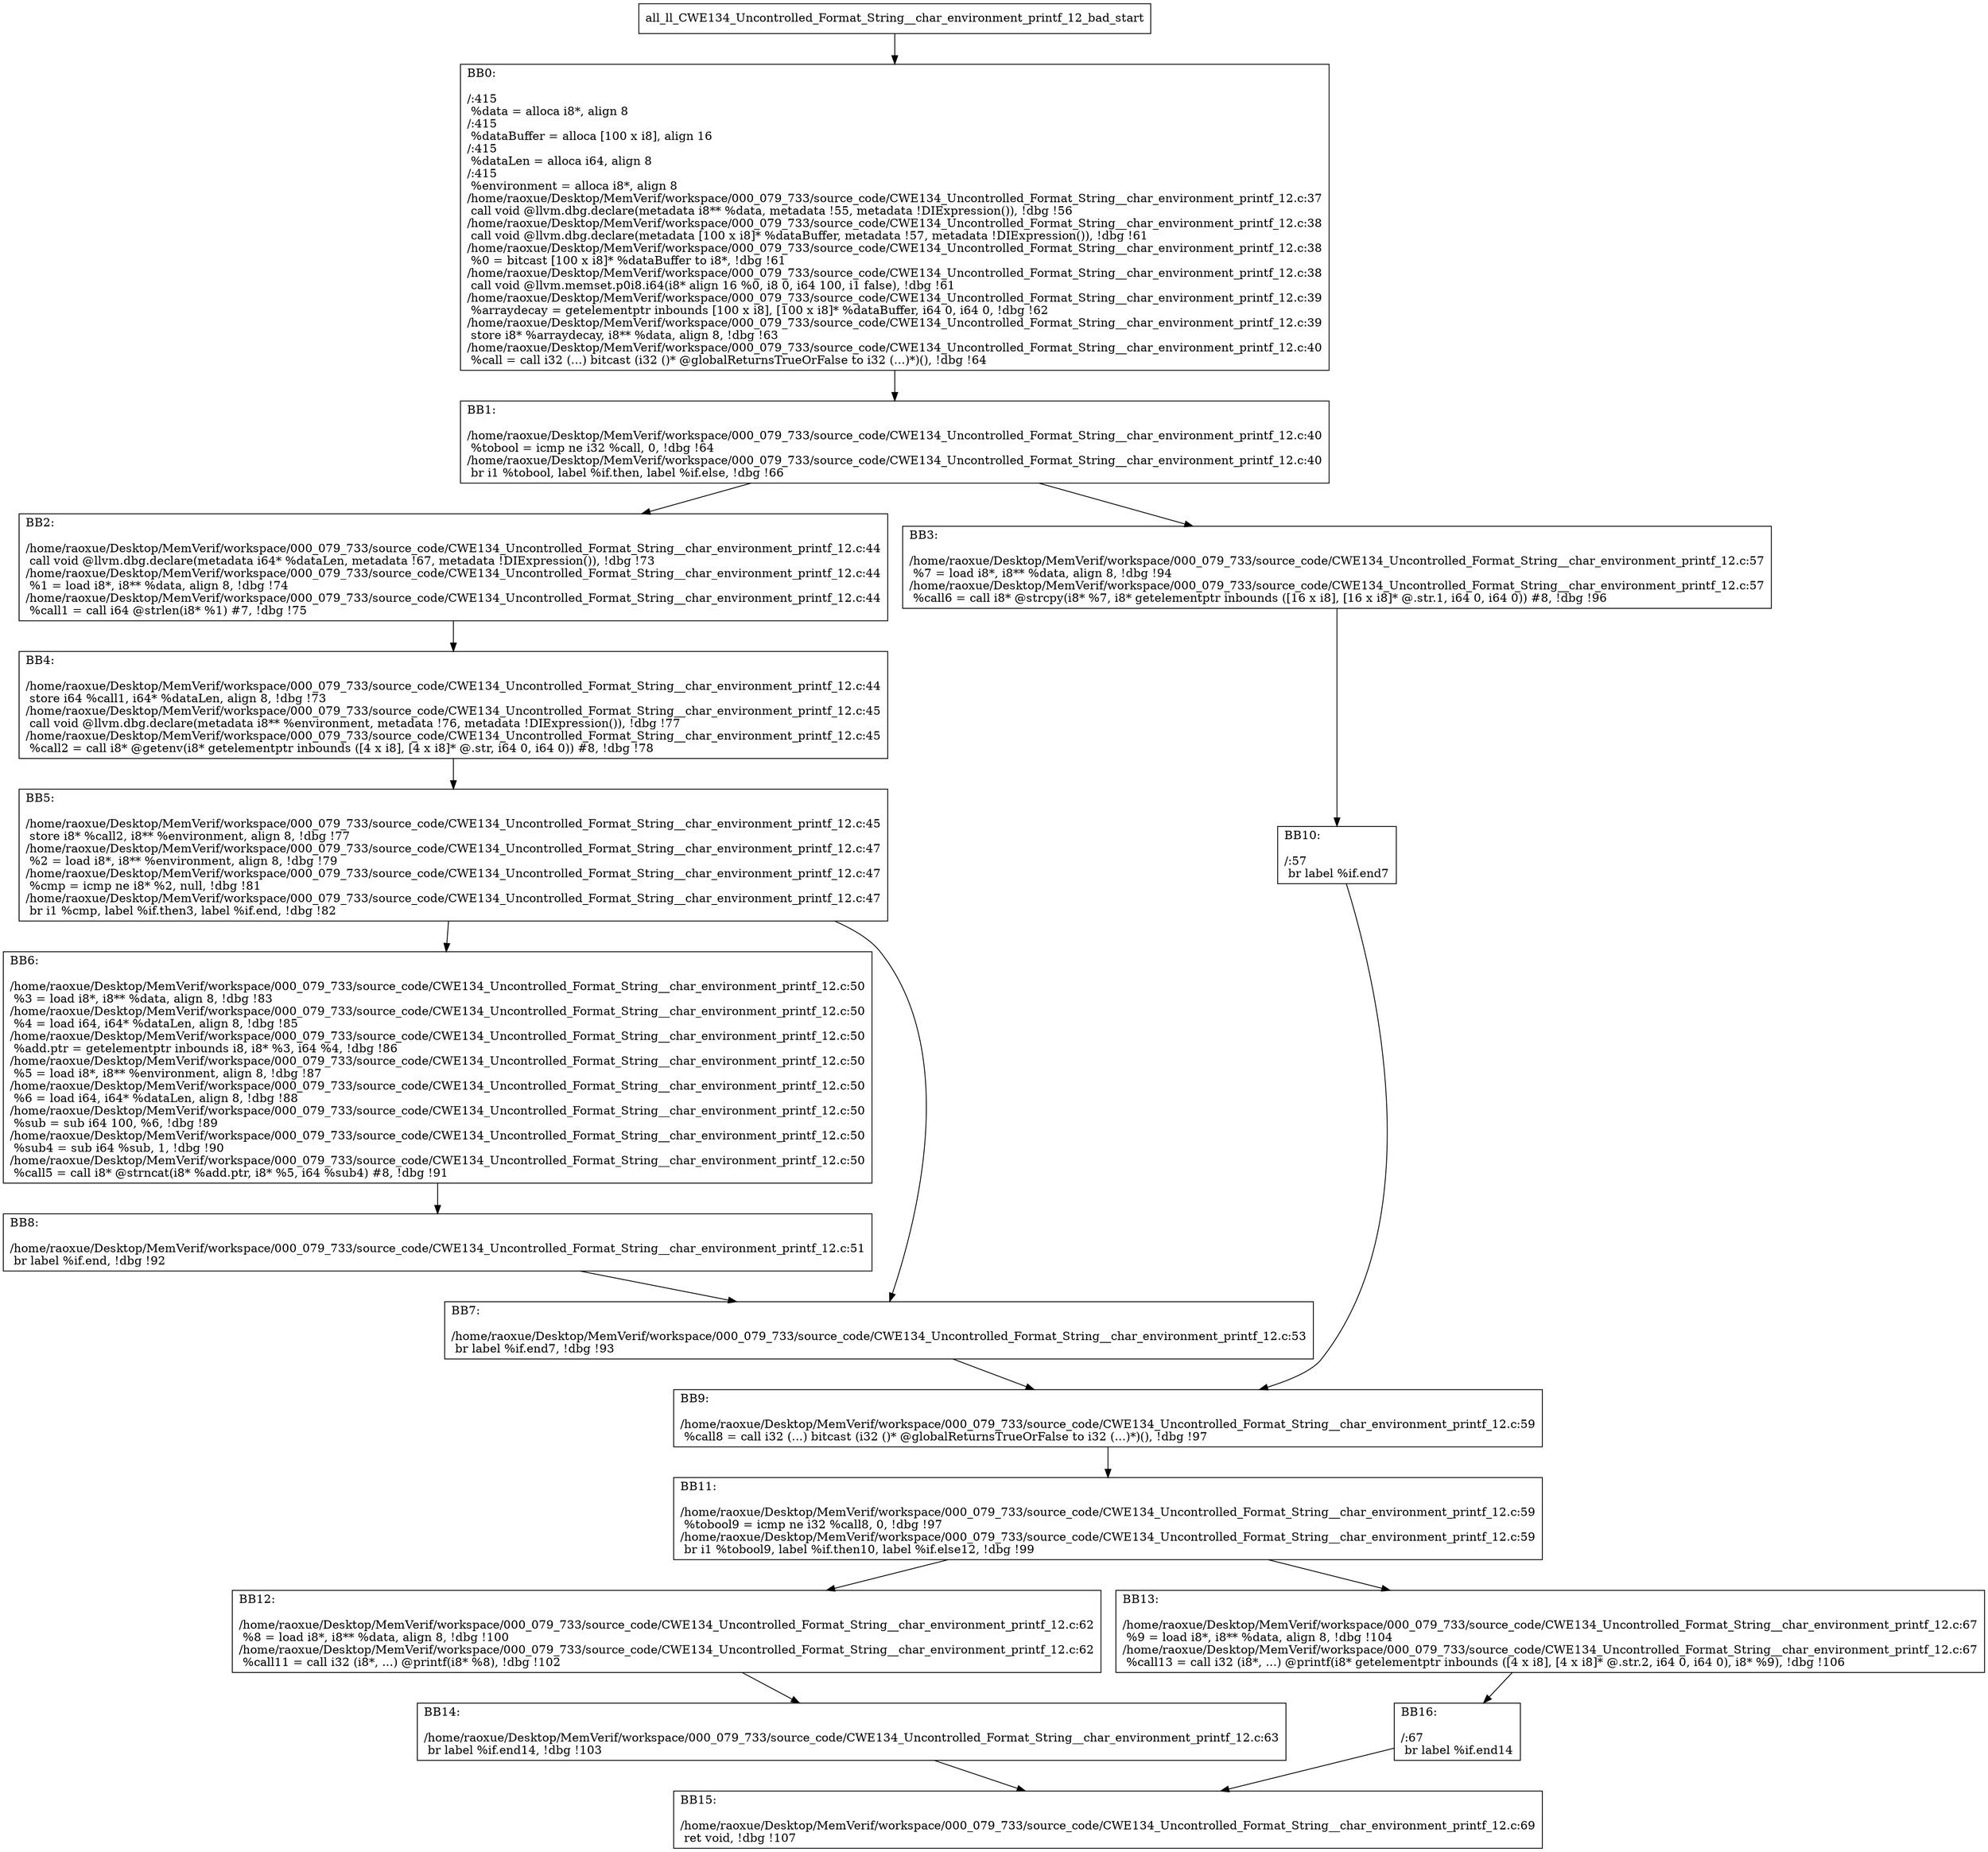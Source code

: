 digraph "CFG for'all_ll_CWE134_Uncontrolled_Format_String__char_environment_printf_12_bad' function" {
	BBall_ll_CWE134_Uncontrolled_Format_String__char_environment_printf_12_bad_start[shape=record,label="{all_ll_CWE134_Uncontrolled_Format_String__char_environment_printf_12_bad_start}"];
	BBall_ll_CWE134_Uncontrolled_Format_String__char_environment_printf_12_bad_start-> all_ll_CWE134_Uncontrolled_Format_String__char_environment_printf_12_badBB0;
	all_ll_CWE134_Uncontrolled_Format_String__char_environment_printf_12_badBB0 [shape=record, label="{BB0:\l\l/:415\l
  %data = alloca i8*, align 8\l
/:415\l
  %dataBuffer = alloca [100 x i8], align 16\l
/:415\l
  %dataLen = alloca i64, align 8\l
/:415\l
  %environment = alloca i8*, align 8\l
/home/raoxue/Desktop/MemVerif/workspace/000_079_733/source_code/CWE134_Uncontrolled_Format_String__char_environment_printf_12.c:37\l
  call void @llvm.dbg.declare(metadata i8** %data, metadata !55, metadata !DIExpression()), !dbg !56\l
/home/raoxue/Desktop/MemVerif/workspace/000_079_733/source_code/CWE134_Uncontrolled_Format_String__char_environment_printf_12.c:38\l
  call void @llvm.dbg.declare(metadata [100 x i8]* %dataBuffer, metadata !57, metadata !DIExpression()), !dbg !61\l
/home/raoxue/Desktop/MemVerif/workspace/000_079_733/source_code/CWE134_Uncontrolled_Format_String__char_environment_printf_12.c:38\l
  %0 = bitcast [100 x i8]* %dataBuffer to i8*, !dbg !61\l
/home/raoxue/Desktop/MemVerif/workspace/000_079_733/source_code/CWE134_Uncontrolled_Format_String__char_environment_printf_12.c:38\l
  call void @llvm.memset.p0i8.i64(i8* align 16 %0, i8 0, i64 100, i1 false), !dbg !61\l
/home/raoxue/Desktop/MemVerif/workspace/000_079_733/source_code/CWE134_Uncontrolled_Format_String__char_environment_printf_12.c:39\l
  %arraydecay = getelementptr inbounds [100 x i8], [100 x i8]* %dataBuffer, i64 0, i64 0, !dbg !62\l
/home/raoxue/Desktop/MemVerif/workspace/000_079_733/source_code/CWE134_Uncontrolled_Format_String__char_environment_printf_12.c:39\l
  store i8* %arraydecay, i8** %data, align 8, !dbg !63\l
/home/raoxue/Desktop/MemVerif/workspace/000_079_733/source_code/CWE134_Uncontrolled_Format_String__char_environment_printf_12.c:40\l
  %call = call i32 (...) bitcast (i32 ()* @globalReturnsTrueOrFalse to i32 (...)*)(), !dbg !64\l
}"];
	all_ll_CWE134_Uncontrolled_Format_String__char_environment_printf_12_badBB0-> all_ll_CWE134_Uncontrolled_Format_String__char_environment_printf_12_badBB1;
	all_ll_CWE134_Uncontrolled_Format_String__char_environment_printf_12_badBB1 [shape=record, label="{BB1:\l\l/home/raoxue/Desktop/MemVerif/workspace/000_079_733/source_code/CWE134_Uncontrolled_Format_String__char_environment_printf_12.c:40\l
  %tobool = icmp ne i32 %call, 0, !dbg !64\l
/home/raoxue/Desktop/MemVerif/workspace/000_079_733/source_code/CWE134_Uncontrolled_Format_String__char_environment_printf_12.c:40\l
  br i1 %tobool, label %if.then, label %if.else, !dbg !66\l
}"];
	all_ll_CWE134_Uncontrolled_Format_String__char_environment_printf_12_badBB1-> all_ll_CWE134_Uncontrolled_Format_String__char_environment_printf_12_badBB2;
	all_ll_CWE134_Uncontrolled_Format_String__char_environment_printf_12_badBB1-> all_ll_CWE134_Uncontrolled_Format_String__char_environment_printf_12_badBB3;
	all_ll_CWE134_Uncontrolled_Format_String__char_environment_printf_12_badBB2 [shape=record, label="{BB2:\l\l/home/raoxue/Desktop/MemVerif/workspace/000_079_733/source_code/CWE134_Uncontrolled_Format_String__char_environment_printf_12.c:44\l
  call void @llvm.dbg.declare(metadata i64* %dataLen, metadata !67, metadata !DIExpression()), !dbg !73\l
/home/raoxue/Desktop/MemVerif/workspace/000_079_733/source_code/CWE134_Uncontrolled_Format_String__char_environment_printf_12.c:44\l
  %1 = load i8*, i8** %data, align 8, !dbg !74\l
/home/raoxue/Desktop/MemVerif/workspace/000_079_733/source_code/CWE134_Uncontrolled_Format_String__char_environment_printf_12.c:44\l
  %call1 = call i64 @strlen(i8* %1) #7, !dbg !75\l
}"];
	all_ll_CWE134_Uncontrolled_Format_String__char_environment_printf_12_badBB2-> all_ll_CWE134_Uncontrolled_Format_String__char_environment_printf_12_badBB4;
	all_ll_CWE134_Uncontrolled_Format_String__char_environment_printf_12_badBB4 [shape=record, label="{BB4:\l\l/home/raoxue/Desktop/MemVerif/workspace/000_079_733/source_code/CWE134_Uncontrolled_Format_String__char_environment_printf_12.c:44\l
  store i64 %call1, i64* %dataLen, align 8, !dbg !73\l
/home/raoxue/Desktop/MemVerif/workspace/000_079_733/source_code/CWE134_Uncontrolled_Format_String__char_environment_printf_12.c:45\l
  call void @llvm.dbg.declare(metadata i8** %environment, metadata !76, metadata !DIExpression()), !dbg !77\l
/home/raoxue/Desktop/MemVerif/workspace/000_079_733/source_code/CWE134_Uncontrolled_Format_String__char_environment_printf_12.c:45\l
  %call2 = call i8* @getenv(i8* getelementptr inbounds ([4 x i8], [4 x i8]* @.str, i64 0, i64 0)) #8, !dbg !78\l
}"];
	all_ll_CWE134_Uncontrolled_Format_String__char_environment_printf_12_badBB4-> all_ll_CWE134_Uncontrolled_Format_String__char_environment_printf_12_badBB5;
	all_ll_CWE134_Uncontrolled_Format_String__char_environment_printf_12_badBB5 [shape=record, label="{BB5:\l\l/home/raoxue/Desktop/MemVerif/workspace/000_079_733/source_code/CWE134_Uncontrolled_Format_String__char_environment_printf_12.c:45\l
  store i8* %call2, i8** %environment, align 8, !dbg !77\l
/home/raoxue/Desktop/MemVerif/workspace/000_079_733/source_code/CWE134_Uncontrolled_Format_String__char_environment_printf_12.c:47\l
  %2 = load i8*, i8** %environment, align 8, !dbg !79\l
/home/raoxue/Desktop/MemVerif/workspace/000_079_733/source_code/CWE134_Uncontrolled_Format_String__char_environment_printf_12.c:47\l
  %cmp = icmp ne i8* %2, null, !dbg !81\l
/home/raoxue/Desktop/MemVerif/workspace/000_079_733/source_code/CWE134_Uncontrolled_Format_String__char_environment_printf_12.c:47\l
  br i1 %cmp, label %if.then3, label %if.end, !dbg !82\l
}"];
	all_ll_CWE134_Uncontrolled_Format_String__char_environment_printf_12_badBB5-> all_ll_CWE134_Uncontrolled_Format_String__char_environment_printf_12_badBB6;
	all_ll_CWE134_Uncontrolled_Format_String__char_environment_printf_12_badBB5-> all_ll_CWE134_Uncontrolled_Format_String__char_environment_printf_12_badBB7;
	all_ll_CWE134_Uncontrolled_Format_String__char_environment_printf_12_badBB6 [shape=record, label="{BB6:\l\l/home/raoxue/Desktop/MemVerif/workspace/000_079_733/source_code/CWE134_Uncontrolled_Format_String__char_environment_printf_12.c:50\l
  %3 = load i8*, i8** %data, align 8, !dbg !83\l
/home/raoxue/Desktop/MemVerif/workspace/000_079_733/source_code/CWE134_Uncontrolled_Format_String__char_environment_printf_12.c:50\l
  %4 = load i64, i64* %dataLen, align 8, !dbg !85\l
/home/raoxue/Desktop/MemVerif/workspace/000_079_733/source_code/CWE134_Uncontrolled_Format_String__char_environment_printf_12.c:50\l
  %add.ptr = getelementptr inbounds i8, i8* %3, i64 %4, !dbg !86\l
/home/raoxue/Desktop/MemVerif/workspace/000_079_733/source_code/CWE134_Uncontrolled_Format_String__char_environment_printf_12.c:50\l
  %5 = load i8*, i8** %environment, align 8, !dbg !87\l
/home/raoxue/Desktop/MemVerif/workspace/000_079_733/source_code/CWE134_Uncontrolled_Format_String__char_environment_printf_12.c:50\l
  %6 = load i64, i64* %dataLen, align 8, !dbg !88\l
/home/raoxue/Desktop/MemVerif/workspace/000_079_733/source_code/CWE134_Uncontrolled_Format_String__char_environment_printf_12.c:50\l
  %sub = sub i64 100, %6, !dbg !89\l
/home/raoxue/Desktop/MemVerif/workspace/000_079_733/source_code/CWE134_Uncontrolled_Format_String__char_environment_printf_12.c:50\l
  %sub4 = sub i64 %sub, 1, !dbg !90\l
/home/raoxue/Desktop/MemVerif/workspace/000_079_733/source_code/CWE134_Uncontrolled_Format_String__char_environment_printf_12.c:50\l
  %call5 = call i8* @strncat(i8* %add.ptr, i8* %5, i64 %sub4) #8, !dbg !91\l
}"];
	all_ll_CWE134_Uncontrolled_Format_String__char_environment_printf_12_badBB6-> all_ll_CWE134_Uncontrolled_Format_String__char_environment_printf_12_badBB8;
	all_ll_CWE134_Uncontrolled_Format_String__char_environment_printf_12_badBB8 [shape=record, label="{BB8:\l\l/home/raoxue/Desktop/MemVerif/workspace/000_079_733/source_code/CWE134_Uncontrolled_Format_String__char_environment_printf_12.c:51\l
  br label %if.end, !dbg !92\l
}"];
	all_ll_CWE134_Uncontrolled_Format_String__char_environment_printf_12_badBB8-> all_ll_CWE134_Uncontrolled_Format_String__char_environment_printf_12_badBB7;
	all_ll_CWE134_Uncontrolled_Format_String__char_environment_printf_12_badBB7 [shape=record, label="{BB7:\l\l/home/raoxue/Desktop/MemVerif/workspace/000_079_733/source_code/CWE134_Uncontrolled_Format_String__char_environment_printf_12.c:53\l
  br label %if.end7, !dbg !93\l
}"];
	all_ll_CWE134_Uncontrolled_Format_String__char_environment_printf_12_badBB7-> all_ll_CWE134_Uncontrolled_Format_String__char_environment_printf_12_badBB9;
	all_ll_CWE134_Uncontrolled_Format_String__char_environment_printf_12_badBB3 [shape=record, label="{BB3:\l\l/home/raoxue/Desktop/MemVerif/workspace/000_079_733/source_code/CWE134_Uncontrolled_Format_String__char_environment_printf_12.c:57\l
  %7 = load i8*, i8** %data, align 8, !dbg !94\l
/home/raoxue/Desktop/MemVerif/workspace/000_079_733/source_code/CWE134_Uncontrolled_Format_String__char_environment_printf_12.c:57\l
  %call6 = call i8* @strcpy(i8* %7, i8* getelementptr inbounds ([16 x i8], [16 x i8]* @.str.1, i64 0, i64 0)) #8, !dbg !96\l
}"];
	all_ll_CWE134_Uncontrolled_Format_String__char_environment_printf_12_badBB3-> all_ll_CWE134_Uncontrolled_Format_String__char_environment_printf_12_badBB10;
	all_ll_CWE134_Uncontrolled_Format_String__char_environment_printf_12_badBB10 [shape=record, label="{BB10:\l\l/:57\l
  br label %if.end7\l
}"];
	all_ll_CWE134_Uncontrolled_Format_String__char_environment_printf_12_badBB10-> all_ll_CWE134_Uncontrolled_Format_String__char_environment_printf_12_badBB9;
	all_ll_CWE134_Uncontrolled_Format_String__char_environment_printf_12_badBB9 [shape=record, label="{BB9:\l\l/home/raoxue/Desktop/MemVerif/workspace/000_079_733/source_code/CWE134_Uncontrolled_Format_String__char_environment_printf_12.c:59\l
  %call8 = call i32 (...) bitcast (i32 ()* @globalReturnsTrueOrFalse to i32 (...)*)(), !dbg !97\l
}"];
	all_ll_CWE134_Uncontrolled_Format_String__char_environment_printf_12_badBB9-> all_ll_CWE134_Uncontrolled_Format_String__char_environment_printf_12_badBB11;
	all_ll_CWE134_Uncontrolled_Format_String__char_environment_printf_12_badBB11 [shape=record, label="{BB11:\l\l/home/raoxue/Desktop/MemVerif/workspace/000_079_733/source_code/CWE134_Uncontrolled_Format_String__char_environment_printf_12.c:59\l
  %tobool9 = icmp ne i32 %call8, 0, !dbg !97\l
/home/raoxue/Desktop/MemVerif/workspace/000_079_733/source_code/CWE134_Uncontrolled_Format_String__char_environment_printf_12.c:59\l
  br i1 %tobool9, label %if.then10, label %if.else12, !dbg !99\l
}"];
	all_ll_CWE134_Uncontrolled_Format_String__char_environment_printf_12_badBB11-> all_ll_CWE134_Uncontrolled_Format_String__char_environment_printf_12_badBB12;
	all_ll_CWE134_Uncontrolled_Format_String__char_environment_printf_12_badBB11-> all_ll_CWE134_Uncontrolled_Format_String__char_environment_printf_12_badBB13;
	all_ll_CWE134_Uncontrolled_Format_String__char_environment_printf_12_badBB12 [shape=record, label="{BB12:\l\l/home/raoxue/Desktop/MemVerif/workspace/000_079_733/source_code/CWE134_Uncontrolled_Format_String__char_environment_printf_12.c:62\l
  %8 = load i8*, i8** %data, align 8, !dbg !100\l
/home/raoxue/Desktop/MemVerif/workspace/000_079_733/source_code/CWE134_Uncontrolled_Format_String__char_environment_printf_12.c:62\l
  %call11 = call i32 (i8*, ...) @printf(i8* %8), !dbg !102\l
}"];
	all_ll_CWE134_Uncontrolled_Format_String__char_environment_printf_12_badBB12-> all_ll_CWE134_Uncontrolled_Format_String__char_environment_printf_12_badBB14;
	all_ll_CWE134_Uncontrolled_Format_String__char_environment_printf_12_badBB14 [shape=record, label="{BB14:\l\l/home/raoxue/Desktop/MemVerif/workspace/000_079_733/source_code/CWE134_Uncontrolled_Format_String__char_environment_printf_12.c:63\l
  br label %if.end14, !dbg !103\l
}"];
	all_ll_CWE134_Uncontrolled_Format_String__char_environment_printf_12_badBB14-> all_ll_CWE134_Uncontrolled_Format_String__char_environment_printf_12_badBB15;
	all_ll_CWE134_Uncontrolled_Format_String__char_environment_printf_12_badBB13 [shape=record, label="{BB13:\l\l/home/raoxue/Desktop/MemVerif/workspace/000_079_733/source_code/CWE134_Uncontrolled_Format_String__char_environment_printf_12.c:67\l
  %9 = load i8*, i8** %data, align 8, !dbg !104\l
/home/raoxue/Desktop/MemVerif/workspace/000_079_733/source_code/CWE134_Uncontrolled_Format_String__char_environment_printf_12.c:67\l
  %call13 = call i32 (i8*, ...) @printf(i8* getelementptr inbounds ([4 x i8], [4 x i8]* @.str.2, i64 0, i64 0), i8* %9), !dbg !106\l
}"];
	all_ll_CWE134_Uncontrolled_Format_String__char_environment_printf_12_badBB13-> all_ll_CWE134_Uncontrolled_Format_String__char_environment_printf_12_badBB16;
	all_ll_CWE134_Uncontrolled_Format_String__char_environment_printf_12_badBB16 [shape=record, label="{BB16:\l\l/:67\l
  br label %if.end14\l
}"];
	all_ll_CWE134_Uncontrolled_Format_String__char_environment_printf_12_badBB16-> all_ll_CWE134_Uncontrolled_Format_String__char_environment_printf_12_badBB15;
	all_ll_CWE134_Uncontrolled_Format_String__char_environment_printf_12_badBB15 [shape=record, label="{BB15:\l\l/home/raoxue/Desktop/MemVerif/workspace/000_079_733/source_code/CWE134_Uncontrolled_Format_String__char_environment_printf_12.c:69\l
  ret void, !dbg !107\l
}"];
}
